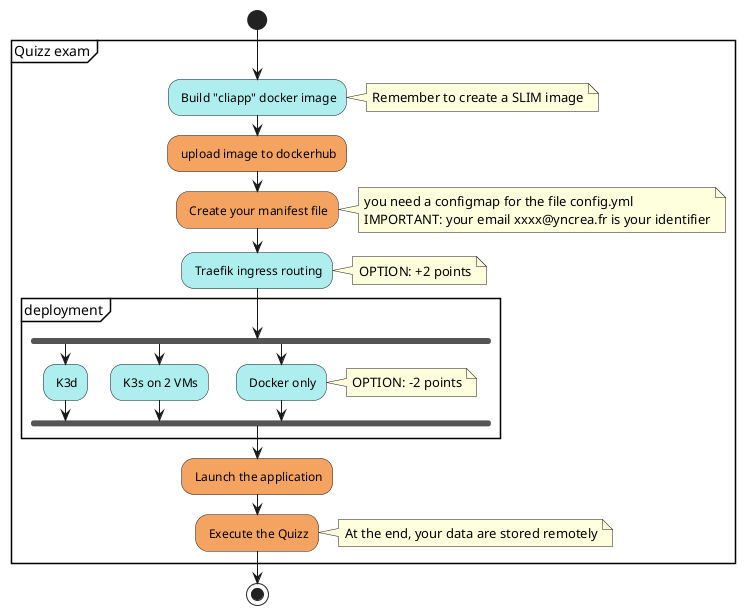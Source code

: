 @startuml
start
partition "Quizz exam" {
#PaleTurquoise: Build "cliapp" docker image;
note right
Remember to create a SLIM image
end note
#SandyBrown: upload image to dockerhub;
#SandyBrown: Create your manifest file;
note right
you need a configmap for the file config.yml
IMPORTANT: your email xxxx@yncrea.fr is your identifier
end note
#PaleTurquoise: Traefik ingress routing;
note right
OPTION: +2 points
end note
partition "deployment" {
fork
#PaleTurquoise: K3d;
fork again
#PaleTurquoise: K3s on 2 VMs;
fork again
#PaleTurquoise: Docker only; 
note right
OPTION: -2 points
end note
end fork
}
#SandyBrown: Launch the application;
#SandyBrown: Execute the Quizz;
note right
At the end, your data are stored remotely
end note
}
stop
@enduml